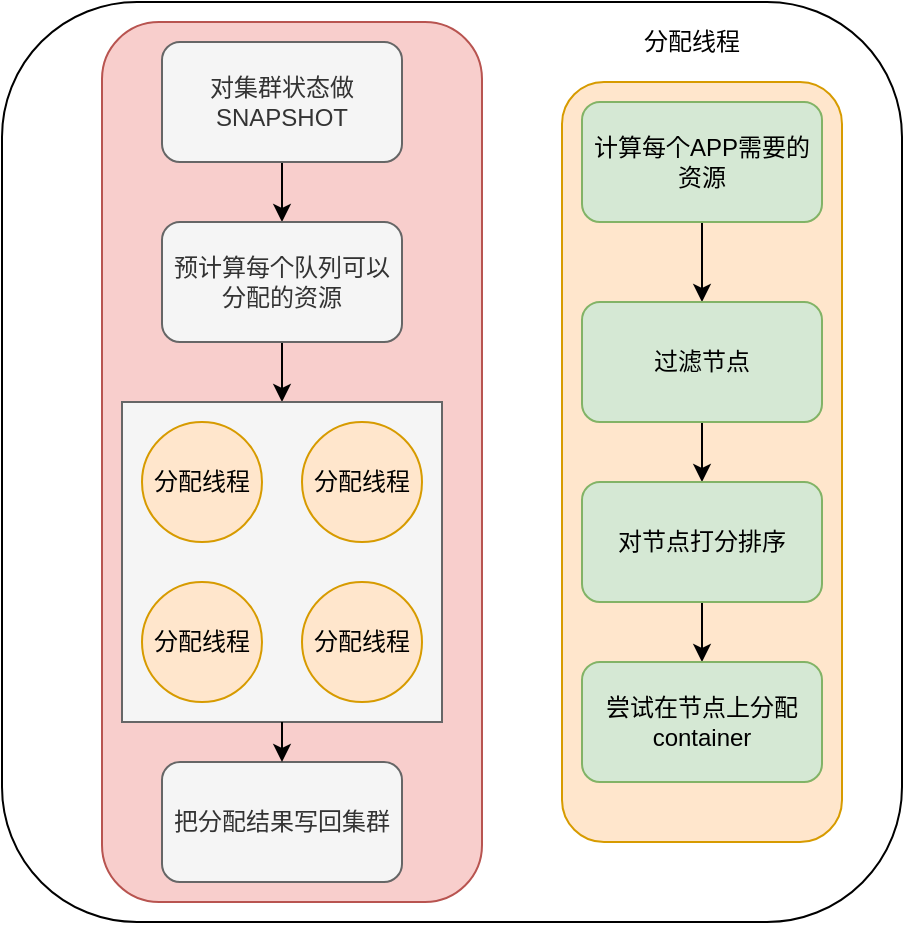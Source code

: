 <mxfile pages="1" version="11.1.5" type="github"><diagram id="5Wt2Ar4ybjs3L5K9sfNu" name="Page-1"><mxGraphModel dx="946" dy="567" grid="1" gridSize="10" guides="1" tooltips="1" connect="1" arrows="1" fold="1" page="1" pageScale="1" pageWidth="827" pageHeight="1169" math="0" shadow="0"><root><mxCell id="0"/><mxCell id="1" parent="0"/><mxCell id="3_T6FSzDQd4q2JJcs686-16" value="" style="rounded=1;whiteSpace=wrap;html=1;" vertex="1" parent="1"><mxGeometry x="320" y="90" width="450" height="460" as="geometry"/></mxCell><mxCell id="3_T6FSzDQd4q2JJcs686-18" value="" style="rounded=1;whiteSpace=wrap;html=1;fillColor=#f8cecc;strokeColor=#b85450;" vertex="1" parent="1"><mxGeometry x="370" y="100" width="190" height="440" as="geometry"/></mxCell><mxCell id="3_T6FSzDQd4q2JJcs686-19" value="" style="edgeStyle=orthogonalEdgeStyle;rounded=0;orthogonalLoop=1;jettySize=auto;html=1;" edge="1" parent="1" source="3_T6FSzDQd4q2JJcs686-2" target="3_T6FSzDQd4q2JJcs686-3"><mxGeometry relative="1" as="geometry"/></mxCell><mxCell id="3_T6FSzDQd4q2JJcs686-2" value="&lt;span style=&quot;white-space: normal&quot;&gt;对集群状态做SNAPSHOT&lt;/span&gt;" style="rounded=1;whiteSpace=wrap;html=1;fillColor=#f5f5f5;strokeColor=#666666;fontColor=#333333;" vertex="1" parent="1"><mxGeometry x="400" y="110" width="120" height="60" as="geometry"/></mxCell><mxCell id="3_T6FSzDQd4q2JJcs686-20" value="" style="edgeStyle=orthogonalEdgeStyle;rounded=0;orthogonalLoop=1;jettySize=auto;html=1;" edge="1" parent="1" source="3_T6FSzDQd4q2JJcs686-3" target="3_T6FSzDQd4q2JJcs686-4"><mxGeometry relative="1" as="geometry"/></mxCell><mxCell id="3_T6FSzDQd4q2JJcs686-3" value="预计算每个队列可以分配的资源" style="rounded=1;whiteSpace=wrap;html=1;fillColor=#f5f5f5;strokeColor=#666666;fontColor=#333333;" vertex="1" parent="1"><mxGeometry x="400" y="200" width="120" height="60" as="geometry"/></mxCell><mxCell id="3_T6FSzDQd4q2JJcs686-4" value="" style="whiteSpace=wrap;html=1;aspect=fixed;fillColor=#f5f5f5;strokeColor=#666666;fontColor=#333333;" vertex="1" parent="1"><mxGeometry x="380" y="290" width="160" height="160" as="geometry"/></mxCell><mxCell id="3_T6FSzDQd4q2JJcs686-5" value="分配线程" style="ellipse;whiteSpace=wrap;html=1;aspect=fixed;fillColor=#ffe6cc;strokeColor=#d79b00;" vertex="1" parent="1"><mxGeometry x="390" y="300" width="60" height="60" as="geometry"/></mxCell><mxCell id="3_T6FSzDQd4q2JJcs686-6" value="分配线程" style="ellipse;whiteSpace=wrap;html=1;aspect=fixed;fillColor=#ffe6cc;strokeColor=#d79b00;" vertex="1" parent="1"><mxGeometry x="470" y="300" width="60" height="60" as="geometry"/></mxCell><mxCell id="3_T6FSzDQd4q2JJcs686-7" value="分配线程" style="ellipse;whiteSpace=wrap;html=1;aspect=fixed;fillColor=#ffe6cc;strokeColor=#d79b00;" vertex="1" parent="1"><mxGeometry x="390" y="380" width="60" height="60" as="geometry"/></mxCell><mxCell id="3_T6FSzDQd4q2JJcs686-8" value="分配线程" style="ellipse;whiteSpace=wrap;html=1;aspect=fixed;fillColor=#ffe6cc;strokeColor=#d79b00;" vertex="1" parent="1"><mxGeometry x="470" y="380" width="60" height="60" as="geometry"/></mxCell><mxCell id="3_T6FSzDQd4q2JJcs686-9" value="把分配结果写回集群" style="rounded=1;whiteSpace=wrap;html=1;fillColor=#f5f5f5;strokeColor=#666666;fontColor=#333333;" vertex="1" parent="1"><mxGeometry x="400" y="470" width="120" height="60" as="geometry"/></mxCell><mxCell id="3_T6FSzDQd4q2JJcs686-11" value="" style="rounded=1;whiteSpace=wrap;html=1;fillColor=#ffe6cc;strokeColor=#d79b00;" vertex="1" parent="1"><mxGeometry x="600" y="130" width="140" height="380" as="geometry"/></mxCell><mxCell id="3_T6FSzDQd4q2JJcs686-22" value="" style="edgeStyle=orthogonalEdgeStyle;rounded=0;orthogonalLoop=1;jettySize=auto;html=1;" edge="1" parent="1" source="3_T6FSzDQd4q2JJcs686-12" target="3_T6FSzDQd4q2JJcs686-13"><mxGeometry relative="1" as="geometry"/></mxCell><mxCell id="3_T6FSzDQd4q2JJcs686-12" value="计算每个APP需要的资源" style="rounded=1;whiteSpace=wrap;html=1;fillColor=#d5e8d4;strokeColor=#82b366;" vertex="1" parent="1"><mxGeometry x="610" y="140" width="120" height="60" as="geometry"/></mxCell><mxCell id="3_T6FSzDQd4q2JJcs686-23" value="" style="edgeStyle=orthogonalEdgeStyle;rounded=0;orthogonalLoop=1;jettySize=auto;html=1;" edge="1" parent="1" source="3_T6FSzDQd4q2JJcs686-13" target="3_T6FSzDQd4q2JJcs686-14"><mxGeometry relative="1" as="geometry"/></mxCell><mxCell id="3_T6FSzDQd4q2JJcs686-13" value="过滤节点" style="rounded=1;whiteSpace=wrap;html=1;fillColor=#d5e8d4;strokeColor=#82b366;" vertex="1" parent="1"><mxGeometry x="610" y="240" width="120" height="60" as="geometry"/></mxCell><mxCell id="3_T6FSzDQd4q2JJcs686-24" value="" style="edgeStyle=orthogonalEdgeStyle;rounded=0;orthogonalLoop=1;jettySize=auto;html=1;" edge="1" parent="1" source="3_T6FSzDQd4q2JJcs686-14" target="3_T6FSzDQd4q2JJcs686-15"><mxGeometry relative="1" as="geometry"/></mxCell><mxCell id="3_T6FSzDQd4q2JJcs686-14" value="对节点打分排序" style="rounded=1;whiteSpace=wrap;html=1;fillColor=#d5e8d4;strokeColor=#82b366;" vertex="1" parent="1"><mxGeometry x="610" y="330" width="120" height="60" as="geometry"/></mxCell><mxCell id="3_T6FSzDQd4q2JJcs686-15" value="尝试在节点上分配container" style="rounded=1;whiteSpace=wrap;html=1;fillColor=#d5e8d4;strokeColor=#82b366;" vertex="1" parent="1"><mxGeometry x="610" y="420" width="120" height="60" as="geometry"/></mxCell><mxCell id="3_T6FSzDQd4q2JJcs686-17" value="分配线程" style="text;html=1;strokeColor=none;fillColor=none;align=center;verticalAlign=middle;whiteSpace=wrap;rounded=0;" vertex="1" parent="1"><mxGeometry x="620" y="100" width="90" height="20" as="geometry"/></mxCell><mxCell id="3_T6FSzDQd4q2JJcs686-21" value="" style="endArrow=classic;html=1;exitX=0.5;exitY=1;exitDx=0;exitDy=0;" edge="1" parent="1" source="3_T6FSzDQd4q2JJcs686-4" target="3_T6FSzDQd4q2JJcs686-9"><mxGeometry width="50" height="50" relative="1" as="geometry"><mxPoint x="460" y="500" as="sourcePoint"/><mxPoint x="510" y="450" as="targetPoint"/></mxGeometry></mxCell></root></mxGraphModel></diagram></mxfile>